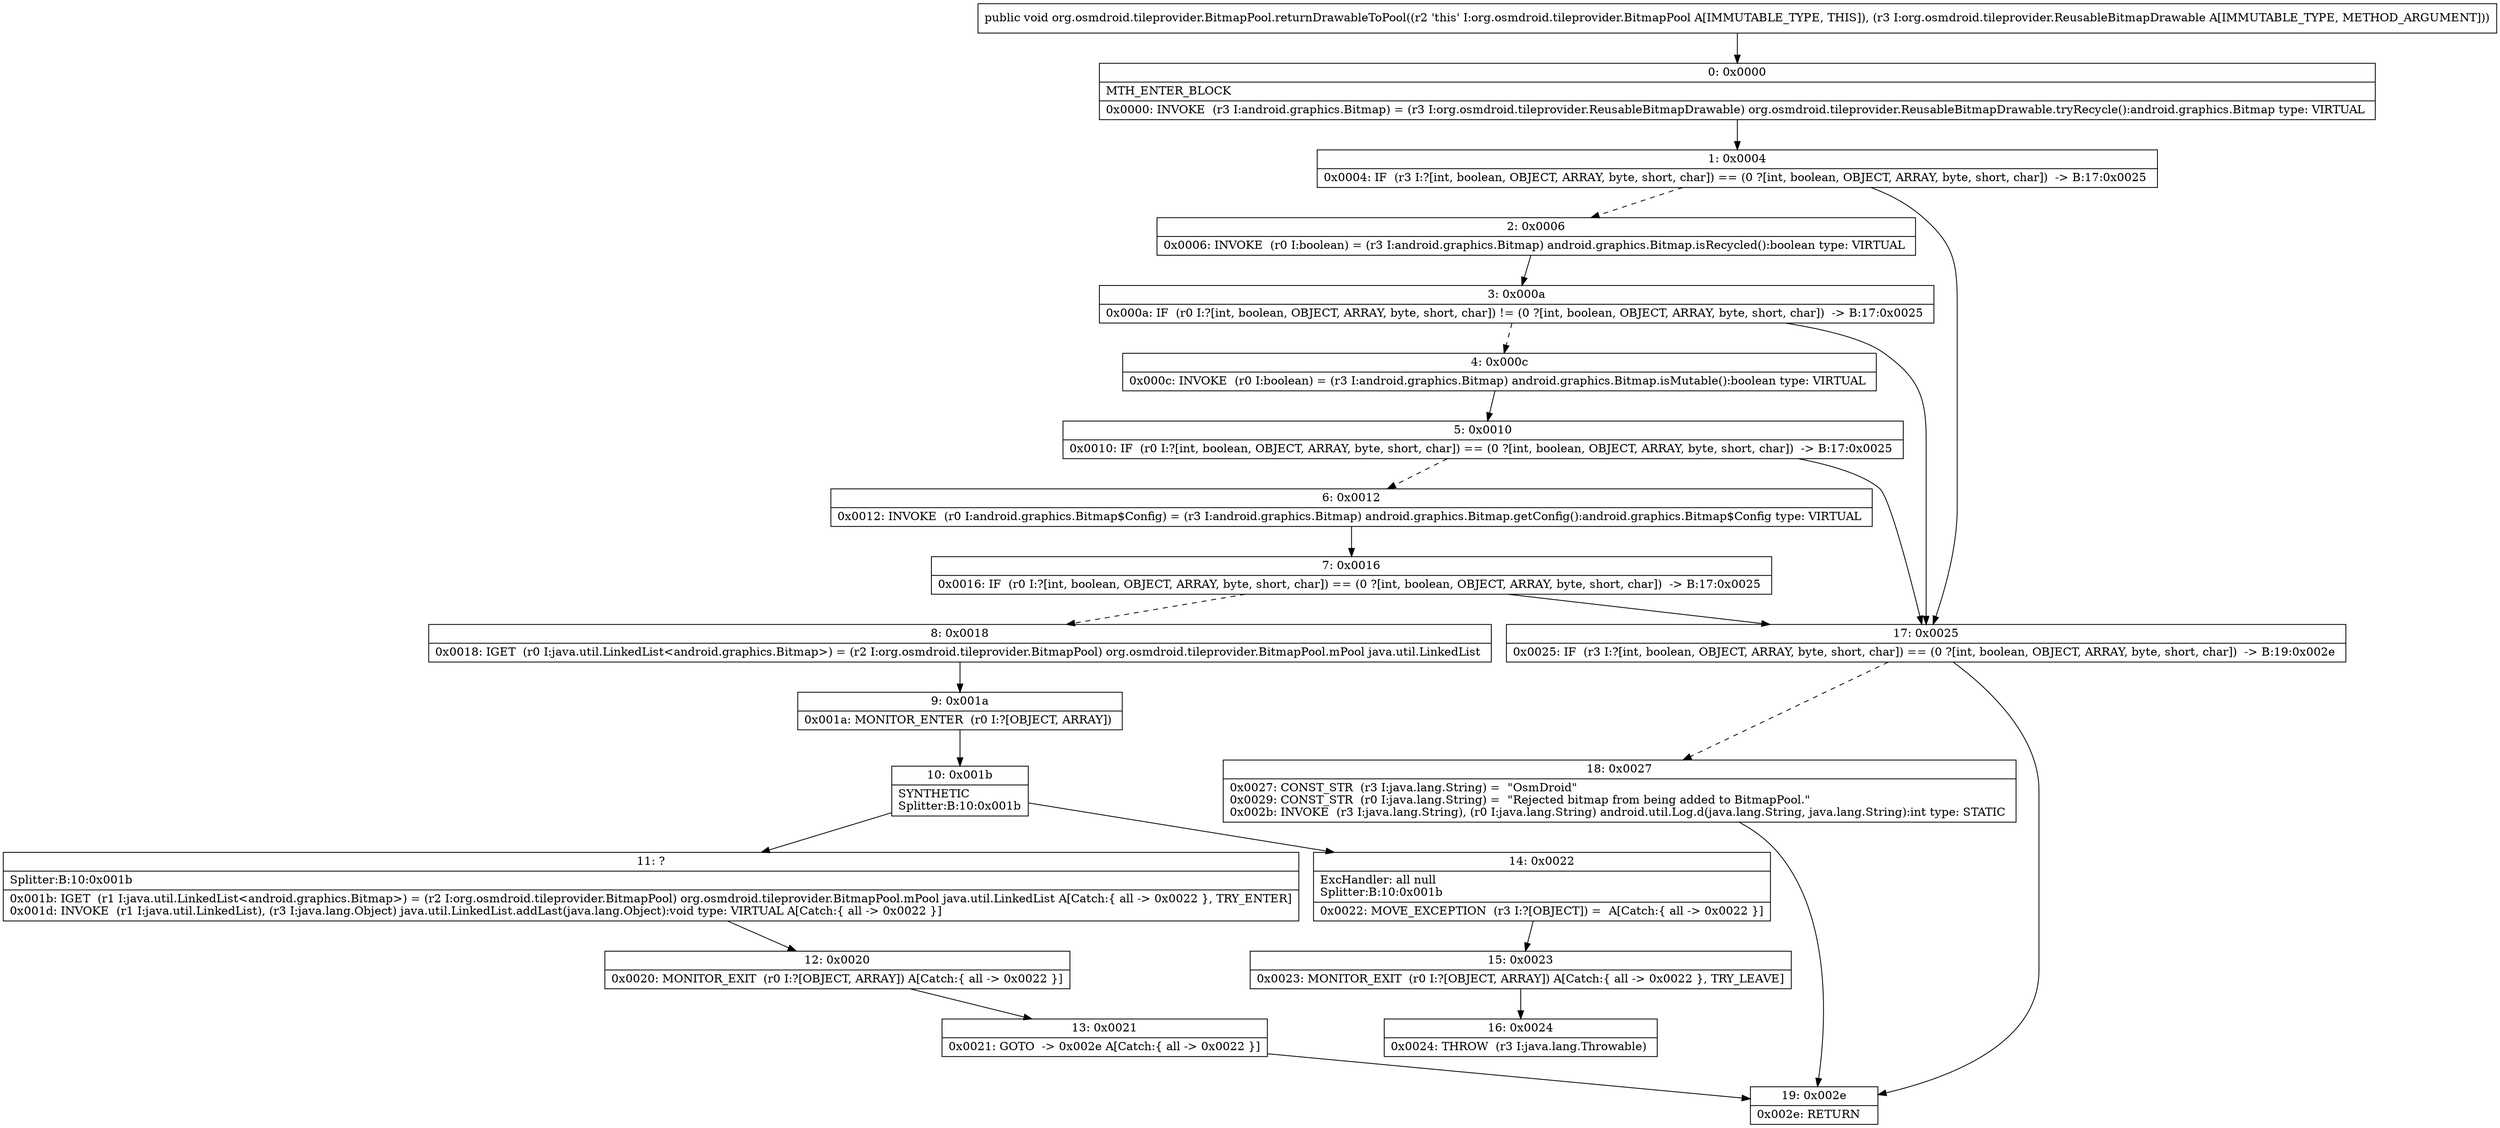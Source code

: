 digraph "CFG fororg.osmdroid.tileprovider.BitmapPool.returnDrawableToPool(Lorg\/osmdroid\/tileprovider\/ReusableBitmapDrawable;)V" {
Node_0 [shape=record,label="{0\:\ 0x0000|MTH_ENTER_BLOCK\l|0x0000: INVOKE  (r3 I:android.graphics.Bitmap) = (r3 I:org.osmdroid.tileprovider.ReusableBitmapDrawable) org.osmdroid.tileprovider.ReusableBitmapDrawable.tryRecycle():android.graphics.Bitmap type: VIRTUAL \l}"];
Node_1 [shape=record,label="{1\:\ 0x0004|0x0004: IF  (r3 I:?[int, boolean, OBJECT, ARRAY, byte, short, char]) == (0 ?[int, boolean, OBJECT, ARRAY, byte, short, char])  \-\> B:17:0x0025 \l}"];
Node_2 [shape=record,label="{2\:\ 0x0006|0x0006: INVOKE  (r0 I:boolean) = (r3 I:android.graphics.Bitmap) android.graphics.Bitmap.isRecycled():boolean type: VIRTUAL \l}"];
Node_3 [shape=record,label="{3\:\ 0x000a|0x000a: IF  (r0 I:?[int, boolean, OBJECT, ARRAY, byte, short, char]) != (0 ?[int, boolean, OBJECT, ARRAY, byte, short, char])  \-\> B:17:0x0025 \l}"];
Node_4 [shape=record,label="{4\:\ 0x000c|0x000c: INVOKE  (r0 I:boolean) = (r3 I:android.graphics.Bitmap) android.graphics.Bitmap.isMutable():boolean type: VIRTUAL \l}"];
Node_5 [shape=record,label="{5\:\ 0x0010|0x0010: IF  (r0 I:?[int, boolean, OBJECT, ARRAY, byte, short, char]) == (0 ?[int, boolean, OBJECT, ARRAY, byte, short, char])  \-\> B:17:0x0025 \l}"];
Node_6 [shape=record,label="{6\:\ 0x0012|0x0012: INVOKE  (r0 I:android.graphics.Bitmap$Config) = (r3 I:android.graphics.Bitmap) android.graphics.Bitmap.getConfig():android.graphics.Bitmap$Config type: VIRTUAL \l}"];
Node_7 [shape=record,label="{7\:\ 0x0016|0x0016: IF  (r0 I:?[int, boolean, OBJECT, ARRAY, byte, short, char]) == (0 ?[int, boolean, OBJECT, ARRAY, byte, short, char])  \-\> B:17:0x0025 \l}"];
Node_8 [shape=record,label="{8\:\ 0x0018|0x0018: IGET  (r0 I:java.util.LinkedList\<android.graphics.Bitmap\>) = (r2 I:org.osmdroid.tileprovider.BitmapPool) org.osmdroid.tileprovider.BitmapPool.mPool java.util.LinkedList \l}"];
Node_9 [shape=record,label="{9\:\ 0x001a|0x001a: MONITOR_ENTER  (r0 I:?[OBJECT, ARRAY]) \l}"];
Node_10 [shape=record,label="{10\:\ 0x001b|SYNTHETIC\lSplitter:B:10:0x001b\l}"];
Node_11 [shape=record,label="{11\:\ ?|Splitter:B:10:0x001b\l|0x001b: IGET  (r1 I:java.util.LinkedList\<android.graphics.Bitmap\>) = (r2 I:org.osmdroid.tileprovider.BitmapPool) org.osmdroid.tileprovider.BitmapPool.mPool java.util.LinkedList A[Catch:\{ all \-\> 0x0022 \}, TRY_ENTER]\l0x001d: INVOKE  (r1 I:java.util.LinkedList), (r3 I:java.lang.Object) java.util.LinkedList.addLast(java.lang.Object):void type: VIRTUAL A[Catch:\{ all \-\> 0x0022 \}]\l}"];
Node_12 [shape=record,label="{12\:\ 0x0020|0x0020: MONITOR_EXIT  (r0 I:?[OBJECT, ARRAY]) A[Catch:\{ all \-\> 0x0022 \}]\l}"];
Node_13 [shape=record,label="{13\:\ 0x0021|0x0021: GOTO  \-\> 0x002e A[Catch:\{ all \-\> 0x0022 \}]\l}"];
Node_14 [shape=record,label="{14\:\ 0x0022|ExcHandler: all null\lSplitter:B:10:0x001b\l|0x0022: MOVE_EXCEPTION  (r3 I:?[OBJECT]) =  A[Catch:\{ all \-\> 0x0022 \}]\l}"];
Node_15 [shape=record,label="{15\:\ 0x0023|0x0023: MONITOR_EXIT  (r0 I:?[OBJECT, ARRAY]) A[Catch:\{ all \-\> 0x0022 \}, TRY_LEAVE]\l}"];
Node_16 [shape=record,label="{16\:\ 0x0024|0x0024: THROW  (r3 I:java.lang.Throwable) \l}"];
Node_17 [shape=record,label="{17\:\ 0x0025|0x0025: IF  (r3 I:?[int, boolean, OBJECT, ARRAY, byte, short, char]) == (0 ?[int, boolean, OBJECT, ARRAY, byte, short, char])  \-\> B:19:0x002e \l}"];
Node_18 [shape=record,label="{18\:\ 0x0027|0x0027: CONST_STR  (r3 I:java.lang.String) =  \"OsmDroid\" \l0x0029: CONST_STR  (r0 I:java.lang.String) =  \"Rejected bitmap from being added to BitmapPool.\" \l0x002b: INVOKE  (r3 I:java.lang.String), (r0 I:java.lang.String) android.util.Log.d(java.lang.String, java.lang.String):int type: STATIC \l}"];
Node_19 [shape=record,label="{19\:\ 0x002e|0x002e: RETURN   \l}"];
MethodNode[shape=record,label="{public void org.osmdroid.tileprovider.BitmapPool.returnDrawableToPool((r2 'this' I:org.osmdroid.tileprovider.BitmapPool A[IMMUTABLE_TYPE, THIS]), (r3 I:org.osmdroid.tileprovider.ReusableBitmapDrawable A[IMMUTABLE_TYPE, METHOD_ARGUMENT])) }"];
MethodNode -> Node_0;
Node_0 -> Node_1;
Node_1 -> Node_2[style=dashed];
Node_1 -> Node_17;
Node_2 -> Node_3;
Node_3 -> Node_4[style=dashed];
Node_3 -> Node_17;
Node_4 -> Node_5;
Node_5 -> Node_6[style=dashed];
Node_5 -> Node_17;
Node_6 -> Node_7;
Node_7 -> Node_8[style=dashed];
Node_7 -> Node_17;
Node_8 -> Node_9;
Node_9 -> Node_10;
Node_10 -> Node_11;
Node_10 -> Node_14;
Node_11 -> Node_12;
Node_12 -> Node_13;
Node_13 -> Node_19;
Node_14 -> Node_15;
Node_15 -> Node_16;
Node_17 -> Node_18[style=dashed];
Node_17 -> Node_19;
Node_18 -> Node_19;
}

